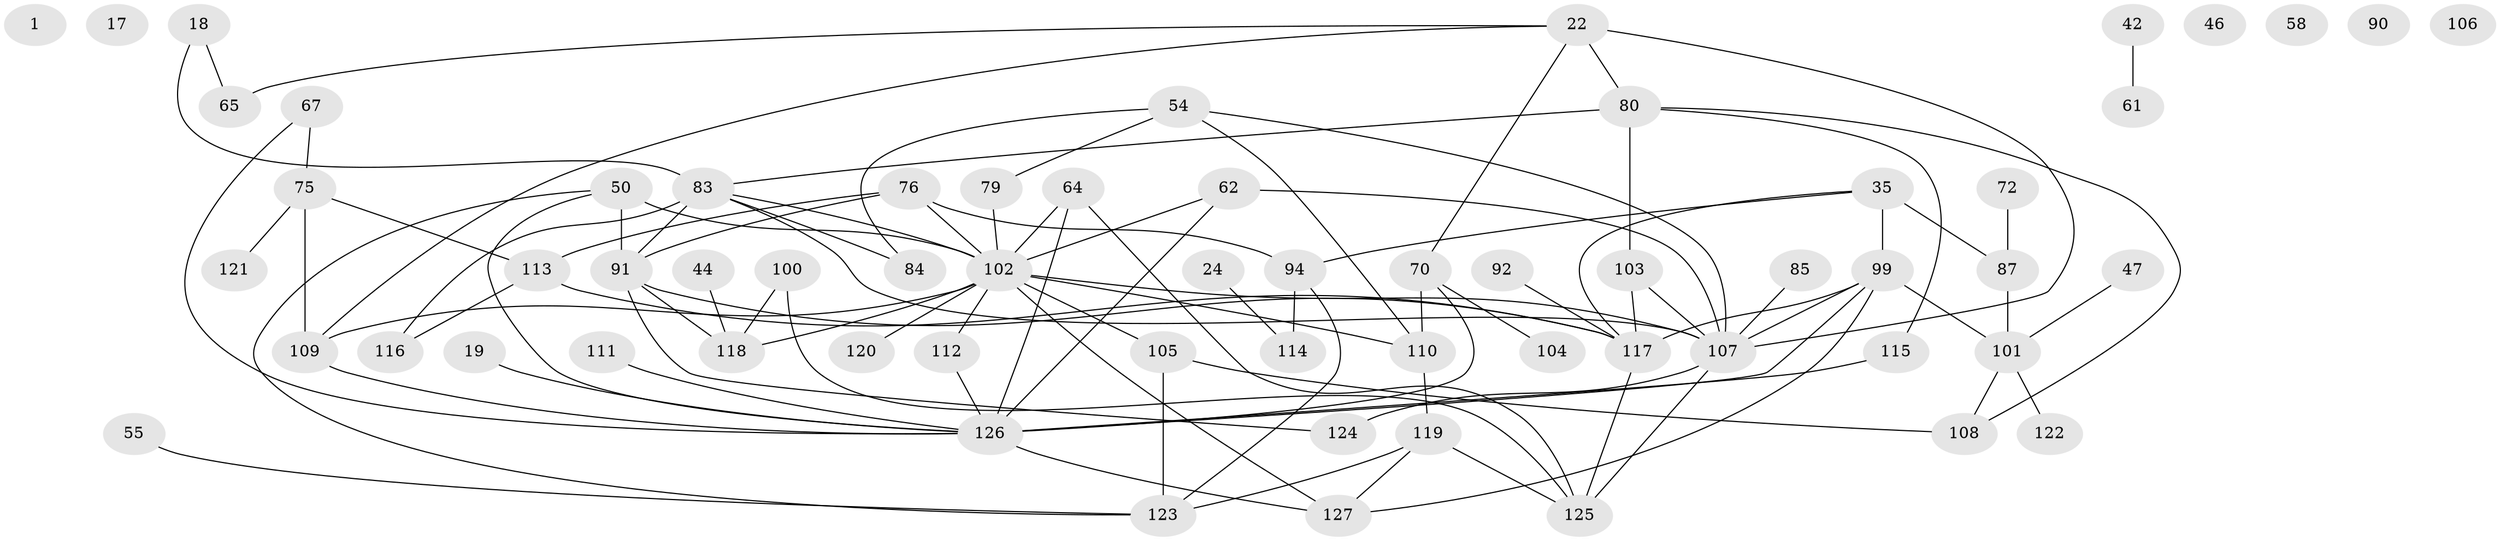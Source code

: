 // original degree distribution, {0: 0.047244094488188976, 3: 0.2047244094488189, 2: 0.2283464566929134, 1: 0.1732283464566929, 4: 0.2204724409448819, 5: 0.07874015748031496, 8: 0.007874015748031496, 7: 0.015748031496062992, 6: 0.023622047244094488}
// Generated by graph-tools (version 1.1) at 2025/40/03/09/25 04:40:37]
// undirected, 63 vertices, 97 edges
graph export_dot {
graph [start="1"]
  node [color=gray90,style=filled];
  1;
  17;
  18 [super="+7"];
  19;
  22;
  24;
  35 [super="+5+21"];
  42;
  44;
  46;
  47;
  50;
  54;
  55;
  58;
  61;
  62 [super="+10+11"];
  64 [super="+6+31"];
  65;
  67;
  70;
  72;
  75;
  76;
  79;
  80;
  83 [super="+12+32"];
  84 [super="+9"];
  85;
  87;
  90;
  91 [super="+49+89"];
  92;
  94 [super="+28+45"];
  99 [super="+33+82"];
  100;
  101 [super="+37"];
  102 [super="+30+41+78+96"];
  103;
  104;
  105 [super="+88"];
  106;
  107 [super="+77+86"];
  108 [super="+74"];
  109 [super="+36"];
  110 [super="+73+52"];
  111;
  112;
  113 [super="+16+56"];
  114 [super="+4"];
  115;
  116;
  117 [super="+68+59"];
  118;
  119 [super="+71"];
  120;
  121;
  122;
  123 [super="+2"];
  124;
  125 [super="+81+97"];
  126 [super="+23+34+98"];
  127 [super="+40+60"];
  18 -- 65;
  18 -- 83;
  19 -- 126;
  22 -- 65;
  22 -- 70;
  22 -- 80;
  22 -- 107 [weight=3];
  22 -- 109 [weight=2];
  24 -- 114;
  35 -- 117;
  35 -- 87 [weight=2];
  35 -- 94;
  35 -- 99;
  42 -- 61;
  44 -- 118;
  47 -- 101;
  50 -- 91 [weight=2];
  50 -- 123;
  50 -- 126;
  50 -- 102 [weight=2];
  54 -- 79;
  54 -- 84;
  54 -- 110;
  54 -- 107;
  55 -- 123;
  62 -- 126 [weight=2];
  62 -- 102;
  62 -- 107 [weight=3];
  64 -- 102 [weight=3];
  64 -- 126;
  64 -- 125;
  67 -- 75;
  67 -- 126;
  70 -- 104;
  70 -- 110;
  70 -- 126;
  72 -- 87;
  75 -- 109;
  75 -- 121;
  75 -- 113;
  76 -- 91 [weight=2];
  76 -- 102;
  76 -- 113;
  76 -- 94;
  79 -- 102;
  80 -- 83;
  80 -- 103;
  80 -- 115;
  80 -- 108;
  83 -- 84;
  83 -- 91 [weight=3];
  83 -- 107;
  83 -- 116;
  83 -- 102;
  85 -- 107;
  87 -- 101;
  91 -- 124;
  91 -- 118;
  91 -- 117;
  92 -- 117;
  94 -- 123;
  94 -- 114;
  99 -- 127 [weight=2];
  99 -- 126 [weight=2];
  99 -- 101;
  99 -- 117;
  99 -- 107;
  100 -- 118;
  100 -- 125;
  101 -- 122;
  101 -- 108;
  102 -- 127 [weight=2];
  102 -- 109;
  102 -- 112;
  102 -- 110;
  102 -- 105;
  102 -- 118;
  102 -- 120;
  102 -- 107;
  103 -- 117 [weight=2];
  103 -- 107;
  105 -- 123;
  105 -- 108;
  107 -- 125;
  107 -- 124;
  109 -- 126;
  110 -- 119;
  111 -- 126;
  112 -- 126;
  113 -- 116;
  113 -- 117;
  115 -- 126 [weight=2];
  117 -- 125;
  119 -- 123;
  119 -- 127;
  119 -- 125;
  126 -- 127;
}
